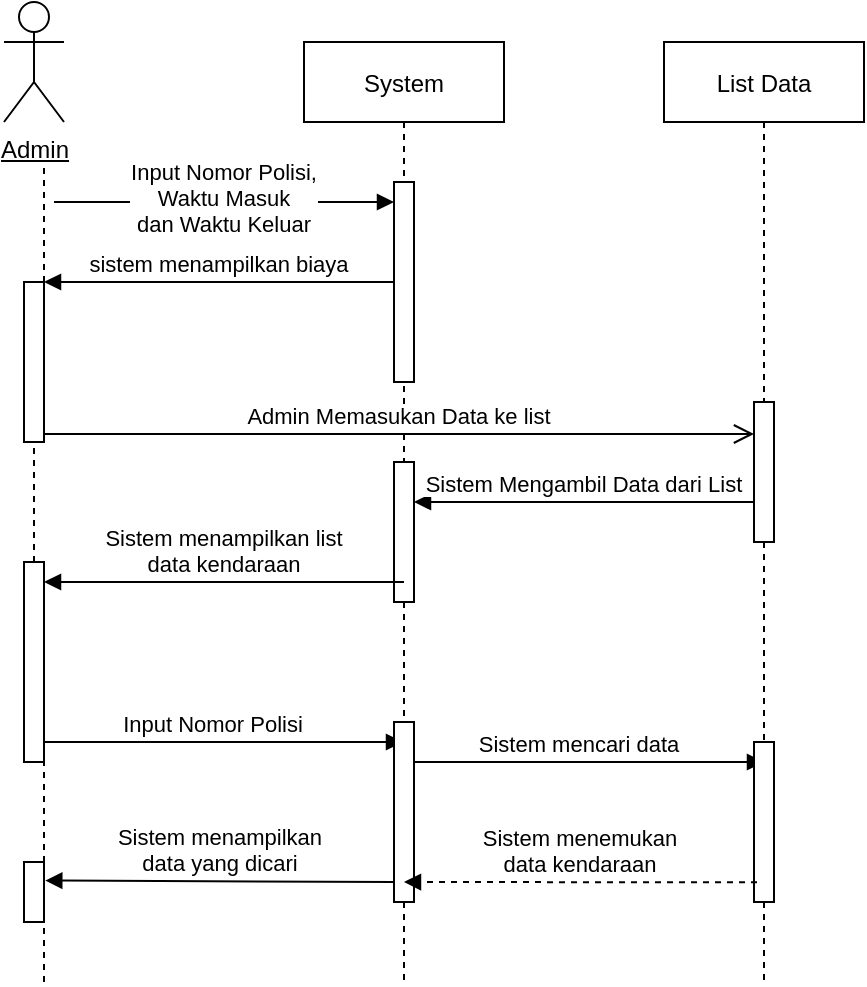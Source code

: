 <mxfile version="18.0.7" type="device"><diagram id="kgpKYQtTHZ0yAKxKKP6v" name="Page-1"><mxGraphModel dx="1762" dy="432" grid="1" gridSize="10" guides="1" tooltips="1" connect="1" arrows="1" fold="1" page="1" pageScale="1" pageWidth="850" pageHeight="1100" math="0" shadow="0"><root><mxCell id="0"/><mxCell id="1" parent="0"/><mxCell id="3nuBFxr9cyL0pnOWT2aG-1" value="System" style="shape=umlLifeline;perimeter=lifelinePerimeter;container=1;collapsible=0;recursiveResize=0;rounded=0;shadow=0;strokeWidth=1;" parent="1" vertex="1"><mxGeometry x="120" y="80" width="100" height="470" as="geometry"/></mxCell><mxCell id="3nuBFxr9cyL0pnOWT2aG-2" value="" style="points=[];perimeter=orthogonalPerimeter;rounded=0;shadow=0;strokeWidth=1;" parent="3nuBFxr9cyL0pnOWT2aG-1" vertex="1"><mxGeometry x="45" y="70" width="10" height="100" as="geometry"/></mxCell><mxCell id="5UywoxuG74fbRgJUPQBH-2" value="Input Nomor Polisi, &#10;Waktu Masuk &#10;dan Waktu Keluar" style="verticalAlign=bottom;endArrow=block;entryX=0;entryY=0;shadow=0;strokeWidth=1;" edge="1" parent="3nuBFxr9cyL0pnOWT2aG-1"><mxGeometry y="-20" relative="1" as="geometry"><mxPoint x="-125" y="80.0" as="sourcePoint"/><mxPoint x="45" y="80.0" as="targetPoint"/><mxPoint as="offset"/></mxGeometry></mxCell><mxCell id="5UywoxuG74fbRgJUPQBH-7" value="" style="points=[];perimeter=orthogonalPerimeter;rounded=0;shadow=0;strokeWidth=1;" vertex="1" parent="3nuBFxr9cyL0pnOWT2aG-1"><mxGeometry x="45" y="210" width="10" height="70" as="geometry"/></mxCell><mxCell id="5UywoxuG74fbRgJUPQBH-11" value="Input Nomor Polisi" style="verticalAlign=bottom;endArrow=block;shadow=0;strokeWidth=1;" edge="1" parent="3nuBFxr9cyL0pnOWT2aG-1" target="3nuBFxr9cyL0pnOWT2aG-1"><mxGeometry x="-0.059" relative="1" as="geometry"><mxPoint x="-130.0" y="350.0" as="sourcePoint"/><mxPoint x="40.0" y="350.0" as="targetPoint"/><mxPoint as="offset"/></mxGeometry></mxCell><mxCell id="5UywoxuG74fbRgJUPQBH-12" value="" style="points=[];perimeter=orthogonalPerimeter;rounded=0;shadow=0;strokeWidth=1;" vertex="1" parent="3nuBFxr9cyL0pnOWT2aG-1"><mxGeometry x="45" y="340" width="10" height="90" as="geometry"/></mxCell><mxCell id="5UywoxuG74fbRgJUPQBH-16" value="Sistem menampilkan&#10;data yang dicari" style="verticalAlign=bottom;endArrow=block;shadow=0;strokeWidth=1;entryX=1.064;entryY=0.309;entryDx=0;entryDy=0;entryPerimeter=0;" edge="1" parent="3nuBFxr9cyL0pnOWT2aG-1" target="5UywoxuG74fbRgJUPQBH-17"><mxGeometry relative="1" as="geometry"><mxPoint x="45" y="420" as="sourcePoint"/><mxPoint x="-125.0" y="420.0" as="targetPoint"/></mxGeometry></mxCell><mxCell id="3nuBFxr9cyL0pnOWT2aG-5" value="List Data" style="shape=umlLifeline;perimeter=lifelinePerimeter;container=1;collapsible=0;recursiveResize=0;rounded=0;shadow=0;strokeWidth=1;" parent="1" vertex="1"><mxGeometry x="300" y="80" width="100" height="470" as="geometry"/></mxCell><mxCell id="3nuBFxr9cyL0pnOWT2aG-6" value="" style="points=[];perimeter=orthogonalPerimeter;rounded=0;shadow=0;strokeWidth=1;" parent="3nuBFxr9cyL0pnOWT2aG-5" vertex="1"><mxGeometry x="45" y="180" width="10" height="70" as="geometry"/></mxCell><mxCell id="5UywoxuG74fbRgJUPQBH-13" value="Sistem mencari data" style="verticalAlign=bottom;endArrow=block;shadow=0;strokeWidth=1;" edge="1" parent="3nuBFxr9cyL0pnOWT2aG-5"><mxGeometry x="-0.059" relative="1" as="geometry"><mxPoint x="-124.5" y="360.0" as="sourcePoint"/><mxPoint x="50" y="360" as="targetPoint"/><mxPoint as="offset"/></mxGeometry></mxCell><mxCell id="5UywoxuG74fbRgJUPQBH-14" value="" style="points=[];perimeter=orthogonalPerimeter;rounded=0;shadow=0;strokeWidth=1;" vertex="1" parent="3nuBFxr9cyL0pnOWT2aG-5"><mxGeometry x="45" y="350" width="10" height="80" as="geometry"/></mxCell><mxCell id="5UywoxuG74fbRgJUPQBH-15" value="Sistem menemukan&#10;data kendaraan" style="verticalAlign=bottom;endArrow=block;shadow=0;strokeWidth=1;exitX=0.151;exitY=0.877;exitDx=0;exitDy=0;exitPerimeter=0;dashed=1;" edge="1" parent="3nuBFxr9cyL0pnOWT2aG-5" source="5UywoxuG74fbRgJUPQBH-14"><mxGeometry relative="1" as="geometry"><mxPoint x="40" y="420" as="sourcePoint"/><mxPoint x="-130" y="420" as="targetPoint"/></mxGeometry></mxCell><mxCell id="3nuBFxr9cyL0pnOWT2aG-9" value="sistem menampilkan biaya" style="verticalAlign=bottom;endArrow=block;entryX=1;entryY=0;shadow=0;strokeWidth=1;" parent="1" source="3nuBFxr9cyL0pnOWT2aG-2" target="3nuBFxr9cyL0pnOWT2aG-4" edge="1"><mxGeometry relative="1" as="geometry"><mxPoint x="160" y="200" as="sourcePoint"/></mxGeometry></mxCell><mxCell id="3nuBFxr9cyL0pnOWT2aG-10" value="Admin Memasukan Data ke list" style="verticalAlign=bottom;endArrow=open;endSize=8;exitX=1;exitY=0.95;shadow=0;strokeWidth=1;" parent="1" source="3nuBFxr9cyL0pnOWT2aG-4" target="3nuBFxr9cyL0pnOWT2aG-6" edge="1"><mxGeometry relative="1" as="geometry"><mxPoint x="240" y="257" as="targetPoint"/></mxGeometry></mxCell><mxCell id="5UywoxuG74fbRgJUPQBH-1" value="Admin" style="shape=umlActor;verticalLabelPosition=bottom;verticalAlign=top;html=1;outlineConnect=0;fontStyle=4" vertex="1" parent="1"><mxGeometry x="-30" y="60" width="30" height="60" as="geometry"/></mxCell><mxCell id="5UywoxuG74fbRgJUPQBH-4" value="" style="endArrow=none;dashed=1;html=1;rounded=0;startArrow=none;" edge="1" parent="1" source="3nuBFxr9cyL0pnOWT2aG-4"><mxGeometry width="50" height="50" relative="1" as="geometry"><mxPoint x="-10" y="506" as="sourcePoint"/><mxPoint x="-10" y="140" as="targetPoint"/></mxGeometry></mxCell><mxCell id="3nuBFxr9cyL0pnOWT2aG-4" value="" style="points=[];perimeter=orthogonalPerimeter;rounded=0;shadow=0;strokeWidth=1;" parent="1" vertex="1"><mxGeometry x="-20" y="200" width="10" height="80" as="geometry"/></mxCell><mxCell id="5UywoxuG74fbRgJUPQBH-5" value="" style="endArrow=none;dashed=1;html=1;rounded=0;startArrow=none;" edge="1" parent="1" source="5UywoxuG74fbRgJUPQBH-9" target="3nuBFxr9cyL0pnOWT2aG-4"><mxGeometry width="50" height="50" relative="1" as="geometry"><mxPoint x="-10.0" y="506" as="sourcePoint"/><mxPoint x="-10.0" y="140" as="targetPoint"/></mxGeometry></mxCell><mxCell id="5UywoxuG74fbRgJUPQBH-6" value="Sistem menampilkan list&#10;data kendaraan" style="verticalAlign=bottom;endArrow=block;shadow=0;strokeWidth=1;" edge="1" parent="1"><mxGeometry relative="1" as="geometry"><mxPoint x="170" y="350" as="sourcePoint"/><mxPoint x="-10" y="350" as="targetPoint"/></mxGeometry></mxCell><mxCell id="5UywoxuG74fbRgJUPQBH-8" value="Sistem Mengambil Data dari List" style="verticalAlign=bottom;endArrow=block;shadow=0;strokeWidth=1;" edge="1" parent="1" target="5UywoxuG74fbRgJUPQBH-7"><mxGeometry relative="1" as="geometry"><mxPoint x="345.0" y="310" as="sourcePoint"/><mxPoint x="180.0" y="310" as="targetPoint"/></mxGeometry></mxCell><mxCell id="5UywoxuG74fbRgJUPQBH-9" value="" style="points=[];perimeter=orthogonalPerimeter;rounded=0;shadow=0;strokeWidth=1;" vertex="1" parent="1"><mxGeometry x="-20" y="340" width="10" height="100" as="geometry"/></mxCell><mxCell id="5UywoxuG74fbRgJUPQBH-10" value="" style="endArrow=none;dashed=1;html=1;rounded=0;" edge="1" parent="1" target="5UywoxuG74fbRgJUPQBH-9"><mxGeometry width="50" height="50" relative="1" as="geometry"><mxPoint x="-10" y="550" as="sourcePoint"/><mxPoint x="-10.0" y="280.0" as="targetPoint"/></mxGeometry></mxCell><mxCell id="5UywoxuG74fbRgJUPQBH-17" value="" style="points=[];perimeter=orthogonalPerimeter;rounded=0;shadow=0;strokeWidth=1;" vertex="1" parent="1"><mxGeometry x="-20" y="490" width="10" height="30" as="geometry"/></mxCell></root></mxGraphModel></diagram></mxfile>